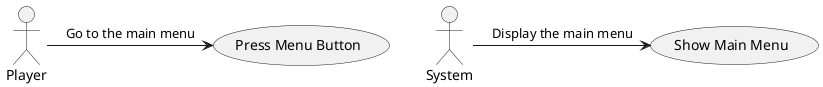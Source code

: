 @startuml
actor Player
actor System

Player -> (Press Menu Button) : Go to the main menu
System -> (Show Main Menu) : Display the main menu

@enduml
